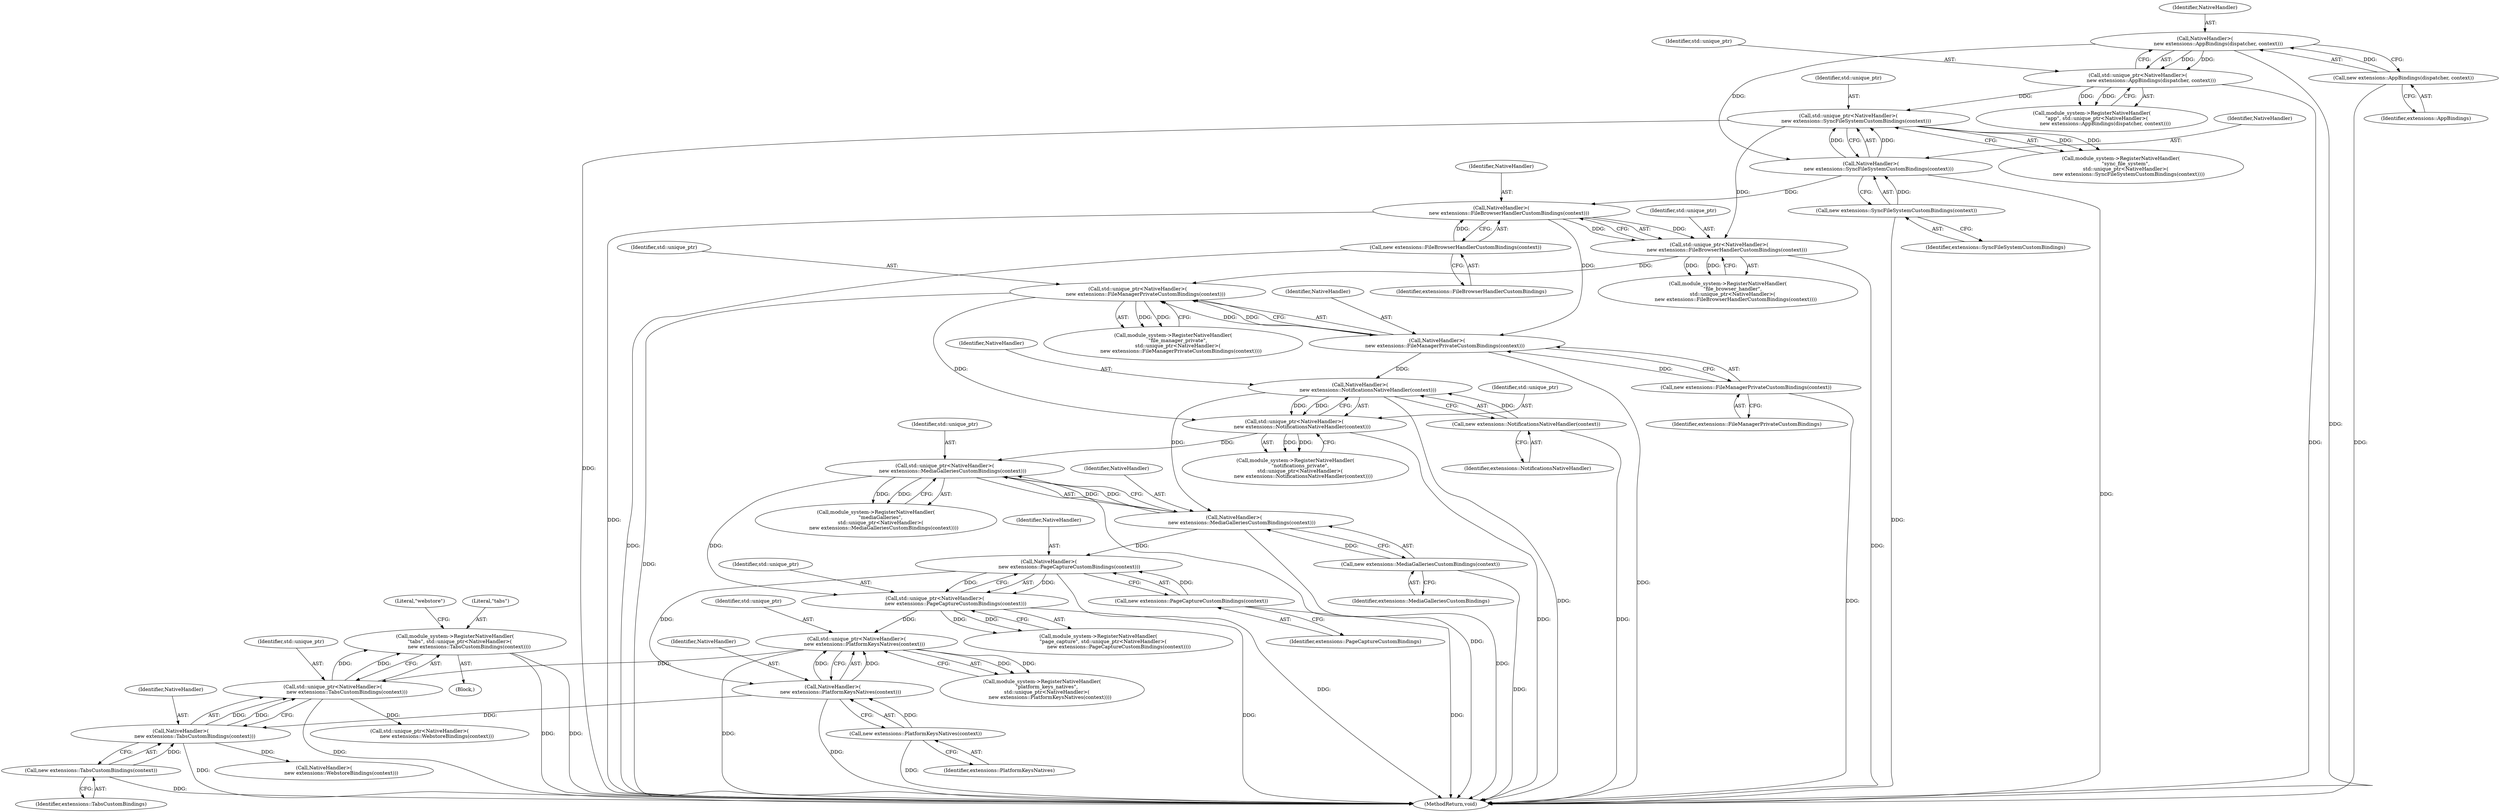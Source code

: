 digraph "0_Chrome_c0569cc04741cccf6548c2169fcc1609d958523f@API" {
"1000174" [label="(Call,module_system->RegisterNativeHandler(\n      \"tabs\", std::unique_ptr<NativeHandler>(\n                  new extensions::TabsCustomBindings(context))))"];
"1000176" [label="(Call,std::unique_ptr<NativeHandler>(\n                  new extensions::TabsCustomBindings(context)))"];
"1000168" [label="(Call,std::unique_ptr<NativeHandler>(\n          new extensions::PlatformKeysNatives(context)))"];
"1000160" [label="(Call,std::unique_ptr<NativeHandler>(\n                          new extensions::PageCaptureCustomBindings(context)))"];
"1000152" [label="(Call,std::unique_ptr<NativeHandler>(\n          new extensions::MediaGalleriesCustomBindings(context)))"];
"1000144" [label="(Call,std::unique_ptr<NativeHandler>(\n          new extensions::NotificationsNativeHandler(context)))"];
"1000136" [label="(Call,std::unique_ptr<NativeHandler>(\n          new extensions::FileManagerPrivateCustomBindings(context)))"];
"1000128" [label="(Call,std::unique_ptr<NativeHandler>(\n          new extensions::FileBrowserHandlerCustomBindings(context)))"];
"1000120" [label="(Call,std::unique_ptr<NativeHandler>(\n          new extensions::SyncFileSystemCustomBindings(context)))"];
"1000112" [label="(Call,std::unique_ptr<NativeHandler>(\n                 new extensions::AppBindings(dispatcher, context)))"];
"1000114" [label="(Call,NativeHandler>(\n                 new extensions::AppBindings(dispatcher, context)))"];
"1000116" [label="(Call,new extensions::AppBindings(dispatcher, context))"];
"1000122" [label="(Call,NativeHandler>(\n          new extensions::SyncFileSystemCustomBindings(context)))"];
"1000124" [label="(Call,new extensions::SyncFileSystemCustomBindings(context))"];
"1000130" [label="(Call,NativeHandler>(\n          new extensions::FileBrowserHandlerCustomBindings(context)))"];
"1000132" [label="(Call,new extensions::FileBrowserHandlerCustomBindings(context))"];
"1000138" [label="(Call,NativeHandler>(\n          new extensions::FileManagerPrivateCustomBindings(context)))"];
"1000140" [label="(Call,new extensions::FileManagerPrivateCustomBindings(context))"];
"1000146" [label="(Call,NativeHandler>(\n          new extensions::NotificationsNativeHandler(context)))"];
"1000148" [label="(Call,new extensions::NotificationsNativeHandler(context))"];
"1000154" [label="(Call,NativeHandler>(\n          new extensions::MediaGalleriesCustomBindings(context)))"];
"1000156" [label="(Call,new extensions::MediaGalleriesCustomBindings(context))"];
"1000162" [label="(Call,NativeHandler>(\n                          new extensions::PageCaptureCustomBindings(context)))"];
"1000164" [label="(Call,new extensions::PageCaptureCustomBindings(context))"];
"1000170" [label="(Call,NativeHandler>(\n          new extensions::PlatformKeysNatives(context)))"];
"1000172" [label="(Call,new extensions::PlatformKeysNatives(context))"];
"1000178" [label="(Call,NativeHandler>(\n                  new extensions::TabsCustomBindings(context)))"];
"1000180" [label="(Call,new extensions::TabsCustomBindings(context))"];
"1000157" [label="(Identifier,extensions::MediaGalleriesCustomBindings)"];
"1000123" [label="(Identifier,NativeHandler)"];
"1000222" [label="(MethodReturn,void)"];
"1000180" [label="(Call,new extensions::TabsCustomBindings(context))"];
"1000170" [label="(Call,NativeHandler>(\n          new extensions::PlatformKeysNatives(context)))"];
"1000112" [label="(Call,std::unique_ptr<NativeHandler>(\n                 new extensions::AppBindings(dispatcher, context)))"];
"1000116" [label="(Call,new extensions::AppBindings(dispatcher, context))"];
"1000136" [label="(Call,std::unique_ptr<NativeHandler>(\n          new extensions::FileManagerPrivateCustomBindings(context)))"];
"1000155" [label="(Identifier,NativeHandler)"];
"1000121" [label="(Identifier,std::unique_ptr)"];
"1000174" [label="(Call,module_system->RegisterNativeHandler(\n      \"tabs\", std::unique_ptr<NativeHandler>(\n                  new extensions::TabsCustomBindings(context))))"];
"1000158" [label="(Call,module_system->RegisterNativeHandler(\n      \"page_capture\", std::unique_ptr<NativeHandler>(\n                          new extensions::PageCaptureCustomBindings(context))))"];
"1000144" [label="(Call,std::unique_ptr<NativeHandler>(\n          new extensions::NotificationsNativeHandler(context)))"];
"1000148" [label="(Call,new extensions::NotificationsNativeHandler(context))"];
"1000183" [label="(Literal,\"webstore\")"];
"1000129" [label="(Identifier,std::unique_ptr)"];
"1000126" [label="(Call,module_system->RegisterNativeHandler(\n      \"file_browser_handler\",\n      std::unique_ptr<NativeHandler>(\n          new extensions::FileBrowserHandlerCustomBindings(context))))"];
"1000114" [label="(Call,NativeHandler>(\n                 new extensions::AppBindings(dispatcher, context)))"];
"1000178" [label="(Call,NativeHandler>(\n                  new extensions::TabsCustomBindings(context)))"];
"1000124" [label="(Call,new extensions::SyncFileSystemCustomBindings(context))"];
"1000184" [label="(Call,std::unique_ptr<NativeHandler>(\n                      new extensions::WebstoreBindings(context)))"];
"1000138" [label="(Call,NativeHandler>(\n          new extensions::FileManagerPrivateCustomBindings(context)))"];
"1000125" [label="(Identifier,extensions::SyncFileSystemCustomBindings)"];
"1000109" [label="(Block,)"];
"1000142" [label="(Call,module_system->RegisterNativeHandler(\n      \"notifications_private\",\n      std::unique_ptr<NativeHandler>(\n          new extensions::NotificationsNativeHandler(context))))"];
"1000186" [label="(Call,NativeHandler>(\n                      new extensions::WebstoreBindings(context)))"];
"1000113" [label="(Identifier,std::unique_ptr)"];
"1000169" [label="(Identifier,std::unique_ptr)"];
"1000181" [label="(Identifier,extensions::TabsCustomBindings)"];
"1000110" [label="(Call,module_system->RegisterNativeHandler(\n      \"app\", std::unique_ptr<NativeHandler>(\n                 new extensions::AppBindings(dispatcher, context))))"];
"1000152" [label="(Call,std::unique_ptr<NativeHandler>(\n          new extensions::MediaGalleriesCustomBindings(context)))"];
"1000137" [label="(Identifier,std::unique_ptr)"];
"1000115" [label="(Identifier,NativeHandler)"];
"1000134" [label="(Call,module_system->RegisterNativeHandler(\n      \"file_manager_private\",\n      std::unique_ptr<NativeHandler>(\n          new extensions::FileManagerPrivateCustomBindings(context))))"];
"1000166" [label="(Call,module_system->RegisterNativeHandler(\n      \"platform_keys_natives\",\n      std::unique_ptr<NativeHandler>(\n          new extensions::PlatformKeysNatives(context))))"];
"1000162" [label="(Call,NativeHandler>(\n                          new extensions::PageCaptureCustomBindings(context)))"];
"1000176" [label="(Call,std::unique_ptr<NativeHandler>(\n                  new extensions::TabsCustomBindings(context)))"];
"1000117" [label="(Identifier,extensions::AppBindings)"];
"1000128" [label="(Call,std::unique_ptr<NativeHandler>(\n          new extensions::FileBrowserHandlerCustomBindings(context)))"];
"1000118" [label="(Call,module_system->RegisterNativeHandler(\n      \"sync_file_system\",\n      std::unique_ptr<NativeHandler>(\n          new extensions::SyncFileSystemCustomBindings(context))))"];
"1000133" [label="(Identifier,extensions::FileBrowserHandlerCustomBindings)"];
"1000140" [label="(Call,new extensions::FileManagerPrivateCustomBindings(context))"];
"1000149" [label="(Identifier,extensions::NotificationsNativeHandler)"];
"1000172" [label="(Call,new extensions::PlatformKeysNatives(context))"];
"1000165" [label="(Identifier,extensions::PageCaptureCustomBindings)"];
"1000141" [label="(Identifier,extensions::FileManagerPrivateCustomBindings)"];
"1000120" [label="(Call,std::unique_ptr<NativeHandler>(\n          new extensions::SyncFileSystemCustomBindings(context)))"];
"1000164" [label="(Call,new extensions::PageCaptureCustomBindings(context))"];
"1000171" [label="(Identifier,NativeHandler)"];
"1000161" [label="(Identifier,std::unique_ptr)"];
"1000163" [label="(Identifier,NativeHandler)"];
"1000173" [label="(Identifier,extensions::PlatformKeysNatives)"];
"1000150" [label="(Call,module_system->RegisterNativeHandler(\n      \"mediaGalleries\",\n      std::unique_ptr<NativeHandler>(\n          new extensions::MediaGalleriesCustomBindings(context))))"];
"1000122" [label="(Call,NativeHandler>(\n          new extensions::SyncFileSystemCustomBindings(context)))"];
"1000131" [label="(Identifier,NativeHandler)"];
"1000139" [label="(Identifier,NativeHandler)"];
"1000156" [label="(Call,new extensions::MediaGalleriesCustomBindings(context))"];
"1000145" [label="(Identifier,std::unique_ptr)"];
"1000147" [label="(Identifier,NativeHandler)"];
"1000177" [label="(Identifier,std::unique_ptr)"];
"1000132" [label="(Call,new extensions::FileBrowserHandlerCustomBindings(context))"];
"1000179" [label="(Identifier,NativeHandler)"];
"1000160" [label="(Call,std::unique_ptr<NativeHandler>(\n                          new extensions::PageCaptureCustomBindings(context)))"];
"1000153" [label="(Identifier,std::unique_ptr)"];
"1000175" [label="(Literal,\"tabs\")"];
"1000146" [label="(Call,NativeHandler>(\n          new extensions::NotificationsNativeHandler(context)))"];
"1000130" [label="(Call,NativeHandler>(\n          new extensions::FileBrowserHandlerCustomBindings(context)))"];
"1000154" [label="(Call,NativeHandler>(\n          new extensions::MediaGalleriesCustomBindings(context)))"];
"1000168" [label="(Call,std::unique_ptr<NativeHandler>(\n          new extensions::PlatformKeysNatives(context)))"];
"1000174" -> "1000109"  [label="AST: "];
"1000174" -> "1000176"  [label="CFG: "];
"1000175" -> "1000174"  [label="AST: "];
"1000176" -> "1000174"  [label="AST: "];
"1000183" -> "1000174"  [label="CFG: "];
"1000174" -> "1000222"  [label="DDG: "];
"1000174" -> "1000222"  [label="DDG: "];
"1000176" -> "1000174"  [label="DDG: "];
"1000176" -> "1000174"  [label="DDG: "];
"1000176" -> "1000178"  [label="CFG: "];
"1000177" -> "1000176"  [label="AST: "];
"1000178" -> "1000176"  [label="AST: "];
"1000176" -> "1000222"  [label="DDG: "];
"1000168" -> "1000176"  [label="DDG: "];
"1000178" -> "1000176"  [label="DDG: "];
"1000178" -> "1000176"  [label="DDG: "];
"1000176" -> "1000184"  [label="DDG: "];
"1000168" -> "1000166"  [label="AST: "];
"1000168" -> "1000170"  [label="CFG: "];
"1000169" -> "1000168"  [label="AST: "];
"1000170" -> "1000168"  [label="AST: "];
"1000166" -> "1000168"  [label="CFG: "];
"1000168" -> "1000222"  [label="DDG: "];
"1000168" -> "1000166"  [label="DDG: "];
"1000168" -> "1000166"  [label="DDG: "];
"1000160" -> "1000168"  [label="DDG: "];
"1000170" -> "1000168"  [label="DDG: "];
"1000170" -> "1000168"  [label="DDG: "];
"1000160" -> "1000158"  [label="AST: "];
"1000160" -> "1000162"  [label="CFG: "];
"1000161" -> "1000160"  [label="AST: "];
"1000162" -> "1000160"  [label="AST: "];
"1000158" -> "1000160"  [label="CFG: "];
"1000160" -> "1000222"  [label="DDG: "];
"1000160" -> "1000158"  [label="DDG: "];
"1000160" -> "1000158"  [label="DDG: "];
"1000152" -> "1000160"  [label="DDG: "];
"1000162" -> "1000160"  [label="DDG: "];
"1000162" -> "1000160"  [label="DDG: "];
"1000152" -> "1000150"  [label="AST: "];
"1000152" -> "1000154"  [label="CFG: "];
"1000153" -> "1000152"  [label="AST: "];
"1000154" -> "1000152"  [label="AST: "];
"1000150" -> "1000152"  [label="CFG: "];
"1000152" -> "1000222"  [label="DDG: "];
"1000152" -> "1000150"  [label="DDG: "];
"1000152" -> "1000150"  [label="DDG: "];
"1000144" -> "1000152"  [label="DDG: "];
"1000154" -> "1000152"  [label="DDG: "];
"1000154" -> "1000152"  [label="DDG: "];
"1000144" -> "1000142"  [label="AST: "];
"1000144" -> "1000146"  [label="CFG: "];
"1000145" -> "1000144"  [label="AST: "];
"1000146" -> "1000144"  [label="AST: "];
"1000142" -> "1000144"  [label="CFG: "];
"1000144" -> "1000222"  [label="DDG: "];
"1000144" -> "1000142"  [label="DDG: "];
"1000144" -> "1000142"  [label="DDG: "];
"1000136" -> "1000144"  [label="DDG: "];
"1000146" -> "1000144"  [label="DDG: "];
"1000146" -> "1000144"  [label="DDG: "];
"1000136" -> "1000134"  [label="AST: "];
"1000136" -> "1000138"  [label="CFG: "];
"1000137" -> "1000136"  [label="AST: "];
"1000138" -> "1000136"  [label="AST: "];
"1000134" -> "1000136"  [label="CFG: "];
"1000136" -> "1000222"  [label="DDG: "];
"1000136" -> "1000134"  [label="DDG: "];
"1000136" -> "1000134"  [label="DDG: "];
"1000128" -> "1000136"  [label="DDG: "];
"1000138" -> "1000136"  [label="DDG: "];
"1000138" -> "1000136"  [label="DDG: "];
"1000128" -> "1000126"  [label="AST: "];
"1000128" -> "1000130"  [label="CFG: "];
"1000129" -> "1000128"  [label="AST: "];
"1000130" -> "1000128"  [label="AST: "];
"1000126" -> "1000128"  [label="CFG: "];
"1000128" -> "1000222"  [label="DDG: "];
"1000128" -> "1000126"  [label="DDG: "];
"1000128" -> "1000126"  [label="DDG: "];
"1000120" -> "1000128"  [label="DDG: "];
"1000130" -> "1000128"  [label="DDG: "];
"1000130" -> "1000128"  [label="DDG: "];
"1000120" -> "1000118"  [label="AST: "];
"1000120" -> "1000122"  [label="CFG: "];
"1000121" -> "1000120"  [label="AST: "];
"1000122" -> "1000120"  [label="AST: "];
"1000118" -> "1000120"  [label="CFG: "];
"1000120" -> "1000222"  [label="DDG: "];
"1000120" -> "1000118"  [label="DDG: "];
"1000120" -> "1000118"  [label="DDG: "];
"1000112" -> "1000120"  [label="DDG: "];
"1000122" -> "1000120"  [label="DDG: "];
"1000122" -> "1000120"  [label="DDG: "];
"1000112" -> "1000110"  [label="AST: "];
"1000112" -> "1000114"  [label="CFG: "];
"1000113" -> "1000112"  [label="AST: "];
"1000114" -> "1000112"  [label="AST: "];
"1000110" -> "1000112"  [label="CFG: "];
"1000112" -> "1000222"  [label="DDG: "];
"1000112" -> "1000110"  [label="DDG: "];
"1000112" -> "1000110"  [label="DDG: "];
"1000114" -> "1000112"  [label="DDG: "];
"1000114" -> "1000112"  [label="DDG: "];
"1000114" -> "1000116"  [label="CFG: "];
"1000115" -> "1000114"  [label="AST: "];
"1000116" -> "1000114"  [label="AST: "];
"1000114" -> "1000222"  [label="DDG: "];
"1000116" -> "1000114"  [label="DDG: "];
"1000114" -> "1000122"  [label="DDG: "];
"1000116" -> "1000117"  [label="CFG: "];
"1000117" -> "1000116"  [label="AST: "];
"1000116" -> "1000222"  [label="DDG: "];
"1000122" -> "1000124"  [label="CFG: "];
"1000123" -> "1000122"  [label="AST: "];
"1000124" -> "1000122"  [label="AST: "];
"1000122" -> "1000222"  [label="DDG: "];
"1000124" -> "1000122"  [label="DDG: "];
"1000122" -> "1000130"  [label="DDG: "];
"1000124" -> "1000125"  [label="CFG: "];
"1000125" -> "1000124"  [label="AST: "];
"1000124" -> "1000222"  [label="DDG: "];
"1000130" -> "1000132"  [label="CFG: "];
"1000131" -> "1000130"  [label="AST: "];
"1000132" -> "1000130"  [label="AST: "];
"1000130" -> "1000222"  [label="DDG: "];
"1000132" -> "1000130"  [label="DDG: "];
"1000130" -> "1000138"  [label="DDG: "];
"1000132" -> "1000133"  [label="CFG: "];
"1000133" -> "1000132"  [label="AST: "];
"1000132" -> "1000222"  [label="DDG: "];
"1000138" -> "1000140"  [label="CFG: "];
"1000139" -> "1000138"  [label="AST: "];
"1000140" -> "1000138"  [label="AST: "];
"1000138" -> "1000222"  [label="DDG: "];
"1000140" -> "1000138"  [label="DDG: "];
"1000138" -> "1000146"  [label="DDG: "];
"1000140" -> "1000141"  [label="CFG: "];
"1000141" -> "1000140"  [label="AST: "];
"1000140" -> "1000222"  [label="DDG: "];
"1000146" -> "1000148"  [label="CFG: "];
"1000147" -> "1000146"  [label="AST: "];
"1000148" -> "1000146"  [label="AST: "];
"1000146" -> "1000222"  [label="DDG: "];
"1000148" -> "1000146"  [label="DDG: "];
"1000146" -> "1000154"  [label="DDG: "];
"1000148" -> "1000149"  [label="CFG: "];
"1000149" -> "1000148"  [label="AST: "];
"1000148" -> "1000222"  [label="DDG: "];
"1000154" -> "1000156"  [label="CFG: "];
"1000155" -> "1000154"  [label="AST: "];
"1000156" -> "1000154"  [label="AST: "];
"1000154" -> "1000222"  [label="DDG: "];
"1000156" -> "1000154"  [label="DDG: "];
"1000154" -> "1000162"  [label="DDG: "];
"1000156" -> "1000157"  [label="CFG: "];
"1000157" -> "1000156"  [label="AST: "];
"1000156" -> "1000222"  [label="DDG: "];
"1000162" -> "1000164"  [label="CFG: "];
"1000163" -> "1000162"  [label="AST: "];
"1000164" -> "1000162"  [label="AST: "];
"1000162" -> "1000222"  [label="DDG: "];
"1000164" -> "1000162"  [label="DDG: "];
"1000162" -> "1000170"  [label="DDG: "];
"1000164" -> "1000165"  [label="CFG: "];
"1000165" -> "1000164"  [label="AST: "];
"1000164" -> "1000222"  [label="DDG: "];
"1000170" -> "1000172"  [label="CFG: "];
"1000171" -> "1000170"  [label="AST: "];
"1000172" -> "1000170"  [label="AST: "];
"1000170" -> "1000222"  [label="DDG: "];
"1000172" -> "1000170"  [label="DDG: "];
"1000170" -> "1000178"  [label="DDG: "];
"1000172" -> "1000173"  [label="CFG: "];
"1000173" -> "1000172"  [label="AST: "];
"1000172" -> "1000222"  [label="DDG: "];
"1000178" -> "1000180"  [label="CFG: "];
"1000179" -> "1000178"  [label="AST: "];
"1000180" -> "1000178"  [label="AST: "];
"1000178" -> "1000222"  [label="DDG: "];
"1000180" -> "1000178"  [label="DDG: "];
"1000178" -> "1000186"  [label="DDG: "];
"1000180" -> "1000181"  [label="CFG: "];
"1000181" -> "1000180"  [label="AST: "];
"1000180" -> "1000222"  [label="DDG: "];
}
